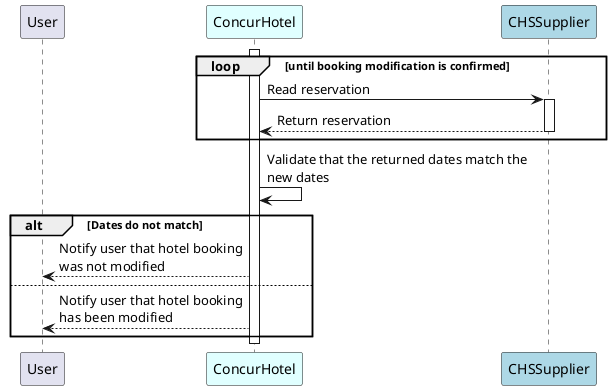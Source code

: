 @startuml hotel-modify

participant "User" as user

participant ConcurHotel as cHotel #Lightcyan
participant "CHSSupplier" as supply #LightBlue

activate cHotel
loop until booking modification is confirmed
  cHotel->supply++: Read reservation
  supply --> cHotel--: Return reservation
end
cHotel -> cHotel: Validate that the returned dates match the\nnew dates
alt Dates do not match
  cHotel -->user: Notify user that hotel booking\nwas not modified
else
  cHotel -->user: Notify user that hotel booking\nhas been modified
end
deactivate cHotel


@enduml
